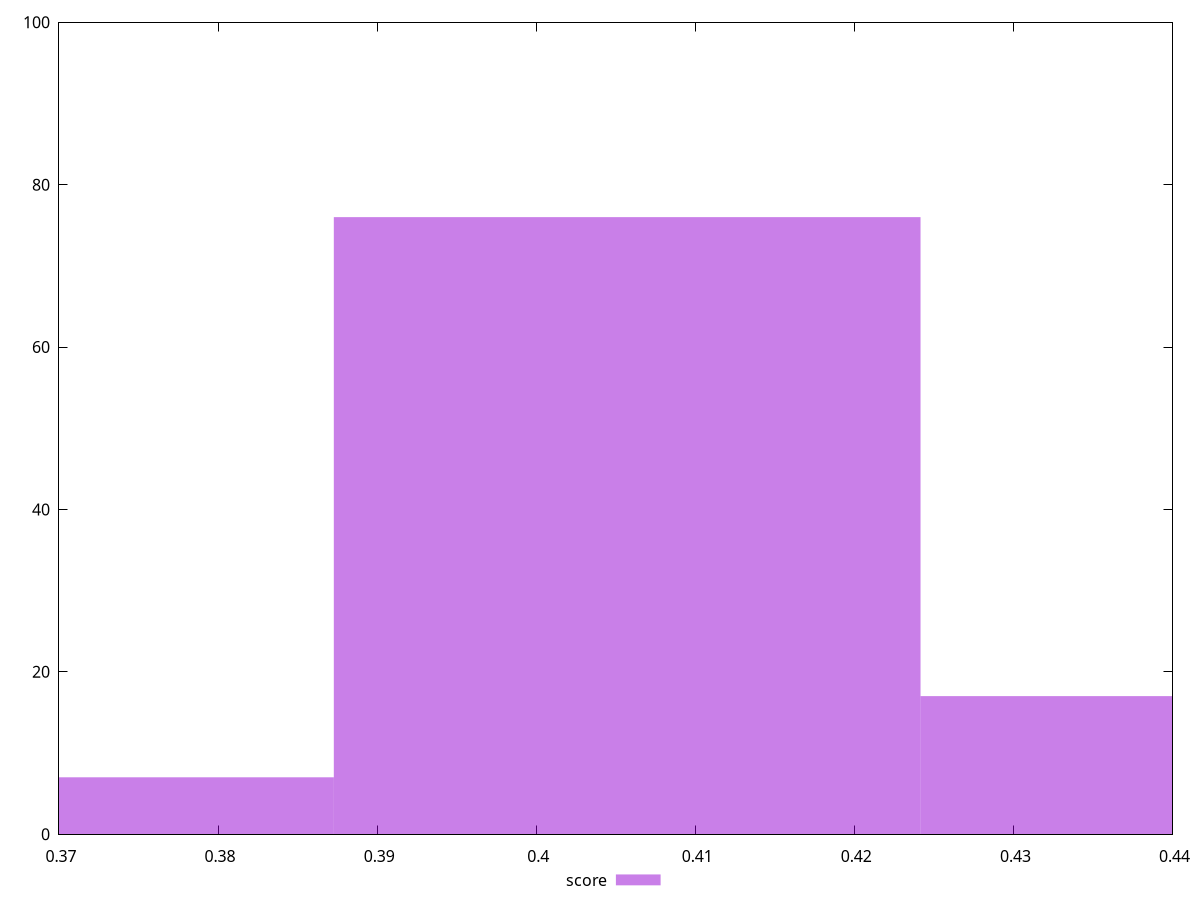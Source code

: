 reset

$score <<EOF
0.4057179889753877 76
0.4426014425186048 17
0.36883453543217065 7
EOF

set key outside below
set boxwidth 0.036883453543217065
set xrange [0.37:0.44]
set yrange [0:100]
set trange [0:100]
set style fill transparent solid 0.5 noborder
set terminal svg size 640, 490 enhanced background rgb 'white'
set output "report_00013_2021-02-09T12-04-24.940Z/uses-text-compression/samples/pages+cached+noadtech+nomedia+nocss/score/histogram.svg"

plot $score title "score" with boxes

reset
